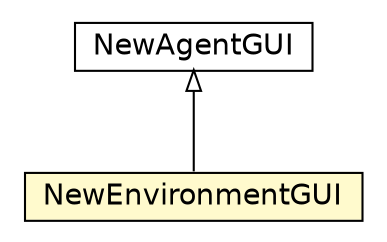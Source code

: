 #!/usr/local/bin/dot
#
# Class diagram 
# Generated by UMLGraph version 5.1 (http://www.umlgraph.org/)
#

digraph G {
	edge [fontname="Helvetica",fontsize=10,labelfontname="Helvetica",labelfontsize=10];
	node [fontname="Helvetica",fontsize=10,shape=plaintext];
	nodesep=0.25;
	ranksep=0.5;
	// jason.jeditplugin.NewEnvironmentGUI
	c42972 [label=<<table title="jason.jeditplugin.NewEnvironmentGUI" border="0" cellborder="1" cellspacing="0" cellpadding="2" port="p" bgcolor="lemonChiffon" href="./NewEnvironmentGUI.html">
		<tr><td><table border="0" cellspacing="0" cellpadding="1">
<tr><td align="center" balign="center"> NewEnvironmentGUI </td></tr>
		</table></td></tr>
		</table>>, fontname="Helvetica", fontcolor="black", fontsize=14.0];
	// jason.jeditplugin.NewAgentGUI
	c42973 [label=<<table title="jason.jeditplugin.NewAgentGUI" border="0" cellborder="1" cellspacing="0" cellpadding="2" port="p" href="./NewAgentGUI.html">
		<tr><td><table border="0" cellspacing="0" cellpadding="1">
<tr><td align="center" balign="center"> NewAgentGUI </td></tr>
		</table></td></tr>
		</table>>, fontname="Helvetica", fontcolor="black", fontsize=14.0];
	//jason.jeditplugin.NewEnvironmentGUI extends jason.jeditplugin.NewAgentGUI
	c42973:p -> c42972:p [dir=back,arrowtail=empty];
}

